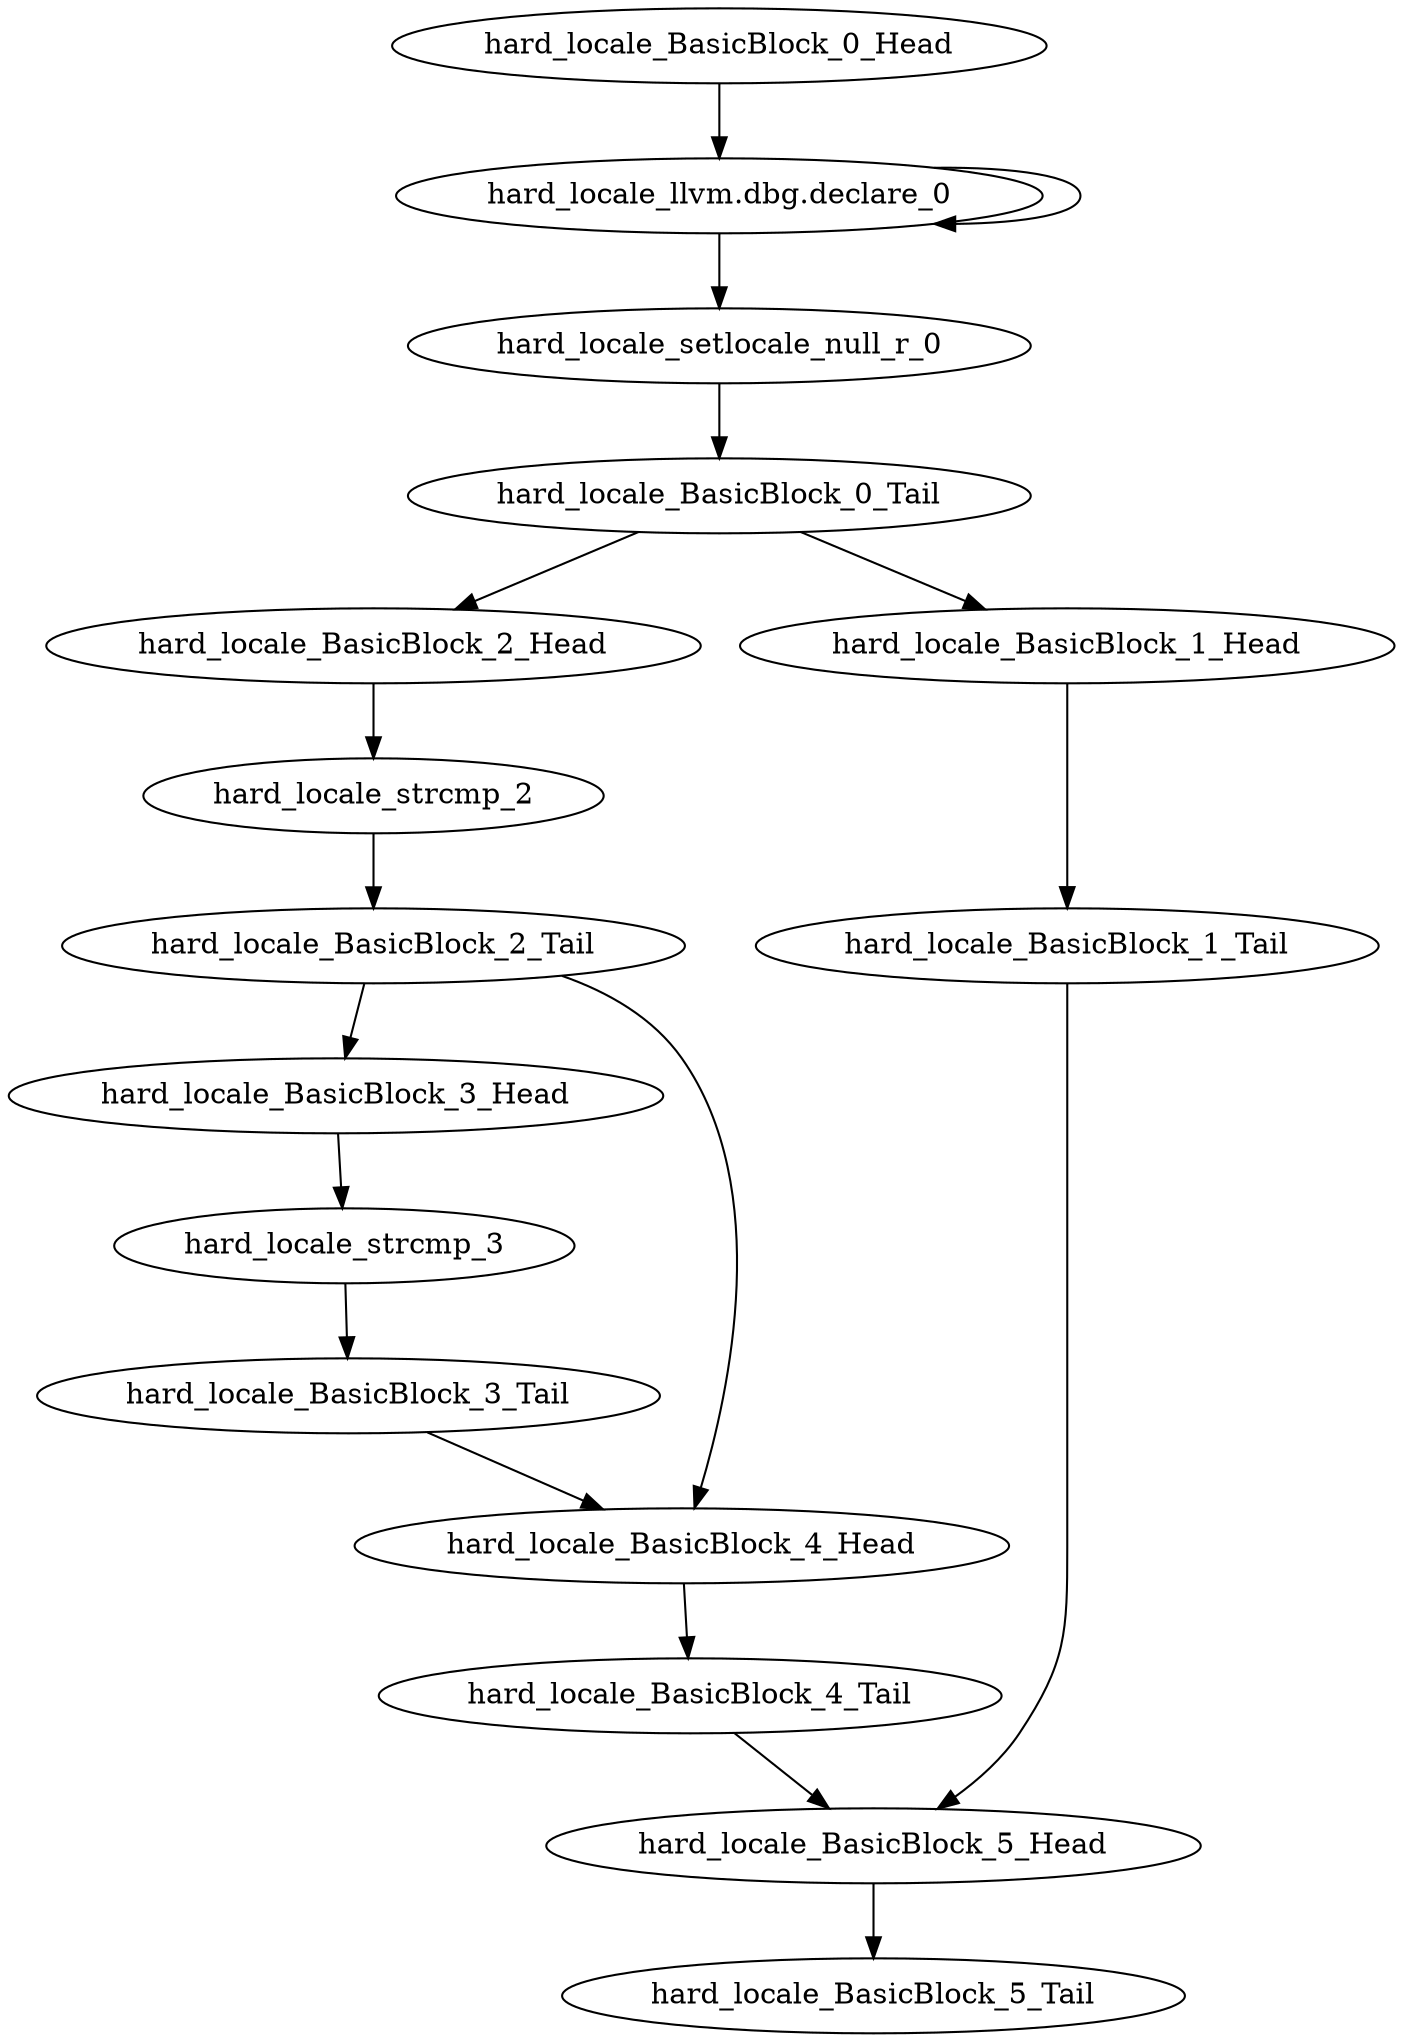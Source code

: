 digraph G {
    "hard_locale_BasicBlock_0_Head" -> "hard_locale_llvm.dbg.declare_0"
    "hard_locale_BasicBlock_1_Tail" -> "hard_locale_BasicBlock_5_Head"
    "hard_locale_llvm.dbg.declare_0" -> "hard_locale_llvm.dbg.declare_0"
    "hard_locale_llvm.dbg.declare_0" -> "hard_locale_setlocale_null_r_0"
    "hard_locale_BasicBlock_5_Head" -> "hard_locale_BasicBlock_5_Tail"
    "hard_locale_BasicBlock_2_Tail" -> "hard_locale_BasicBlock_3_Head"
    "hard_locale_BasicBlock_2_Tail" -> "hard_locale_BasicBlock_4_Head"
    "hard_locale_BasicBlock_4_Tail" -> "hard_locale_BasicBlock_5_Head"
    "hard_locale_BasicBlock_2_Head" -> "hard_locale_strcmp_2"
    "hard_locale_BasicBlock_3_Head" -> "hard_locale_strcmp_3"
    "hard_locale_strcmp_2" -> "hard_locale_BasicBlock_2_Tail"
    "hard_locale_BasicBlock_1_Head" -> "hard_locale_BasicBlock_1_Tail"
    "hard_locale_strcmp_3" -> "hard_locale_BasicBlock_3_Tail"
    "hard_locale_BasicBlock_4_Head" -> "hard_locale_BasicBlock_4_Tail"
    "hard_locale_BasicBlock_3_Tail" -> "hard_locale_BasicBlock_4_Head"
    "hard_locale_setlocale_null_r_0" -> "hard_locale_BasicBlock_0_Tail"
    "hard_locale_BasicBlock_0_Tail" -> "hard_locale_BasicBlock_2_Head"
    "hard_locale_BasicBlock_0_Tail" -> "hard_locale_BasicBlock_1_Head"
}
